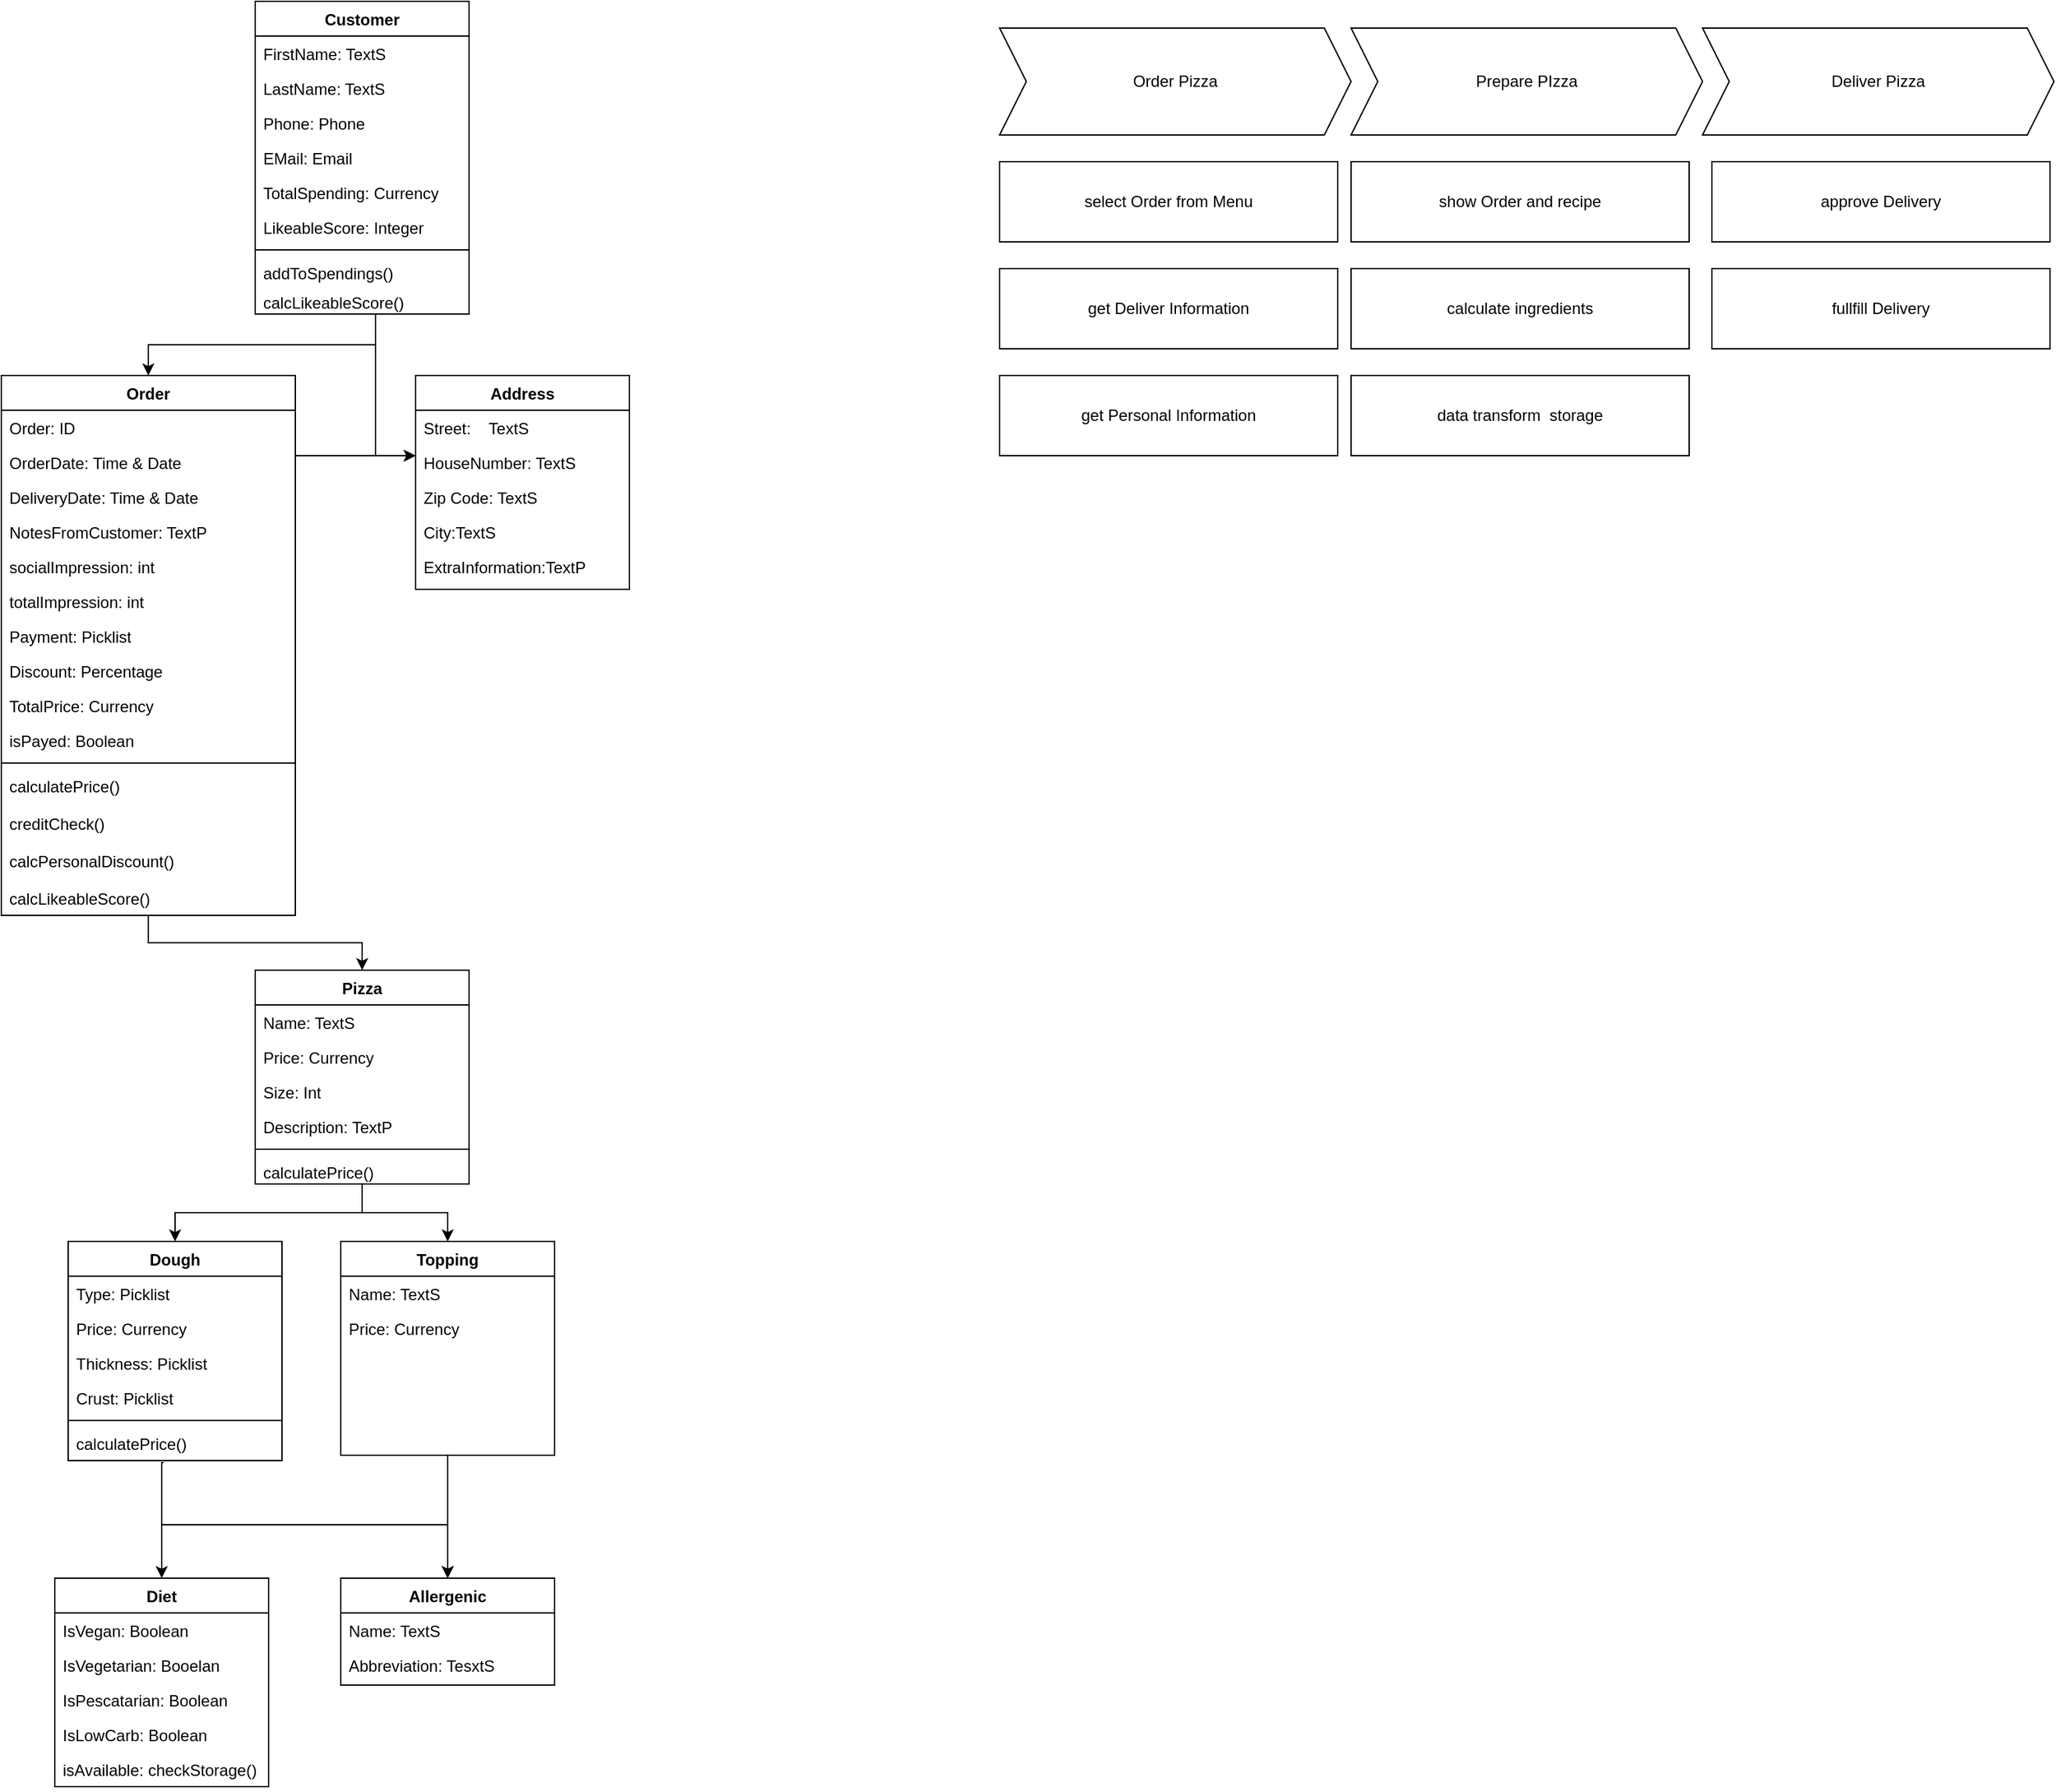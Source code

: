 <mxfile version="24.0.7" type="github">
  <diagram id="C5RBs43oDa-KdzZeNtuy" name="Page-1">
    <mxGraphModel dx="1687" dy="2056" grid="1" gridSize="10" guides="1" tooltips="1" connect="1" arrows="1" fold="1" page="1" pageScale="1" pageWidth="827" pageHeight="1169" math="0" shadow="0">
      <root>
        <mxCell id="WIyWlLk6GJQsqaUBKTNV-0" />
        <mxCell id="WIyWlLk6GJQsqaUBKTNV-1" parent="WIyWlLk6GJQsqaUBKTNV-0" />
        <mxCell id="6ZC3iXz7J65TuptxEySc-79" style="edgeStyle=orthogonalEdgeStyle;rounded=0;orthogonalLoop=1;jettySize=auto;html=1;" parent="WIyWlLk6GJQsqaUBKTNV-1" source="6ZC3iXz7J65TuptxEySc-99" target="6ZC3iXz7J65TuptxEySc-61" edge="1">
          <mxGeometry relative="1" as="geometry">
            <mxPoint x="360.043" y="90.0" as="sourcePoint" />
            <Array as="points">
              <mxPoint x="360" y="37" />
              <mxPoint x="190" y="37" />
            </Array>
          </mxGeometry>
        </mxCell>
        <mxCell id="zkfFHV4jXpPFQw0GAbJ--17" value="Address" style="swimlane;fontStyle=1;align=center;verticalAlign=top;childLayout=stackLayout;horizontal=1;startSize=26;horizontalStack=0;resizeParent=1;resizeLast=0;collapsible=1;marginBottom=0;rounded=0;shadow=0;strokeWidth=1;" parent="WIyWlLk6GJQsqaUBKTNV-1" vertex="1">
          <mxGeometry x="390" y="60" width="160" height="160" as="geometry">
            <mxRectangle x="550" y="140" width="160" height="26" as="alternateBounds" />
          </mxGeometry>
        </mxCell>
        <mxCell id="zkfFHV4jXpPFQw0GAbJ--18" value="Street:    TextS" style="text;align=left;verticalAlign=top;spacingLeft=4;spacingRight=4;overflow=hidden;rotatable=0;points=[[0,0.5],[1,0.5]];portConstraint=eastwest;" parent="zkfFHV4jXpPFQw0GAbJ--17" vertex="1">
          <mxGeometry y="26" width="160" height="26" as="geometry" />
        </mxCell>
        <mxCell id="zkfFHV4jXpPFQw0GAbJ--19" value="HouseNumber: TextS" style="text;align=left;verticalAlign=top;spacingLeft=4;spacingRight=4;overflow=hidden;rotatable=0;points=[[0,0.5],[1,0.5]];portConstraint=eastwest;rounded=0;shadow=0;html=0;" parent="zkfFHV4jXpPFQw0GAbJ--17" vertex="1">
          <mxGeometry y="52" width="160" height="26" as="geometry" />
        </mxCell>
        <mxCell id="zkfFHV4jXpPFQw0GAbJ--20" value="Zip Code: TextS" style="text;align=left;verticalAlign=top;spacingLeft=4;spacingRight=4;overflow=hidden;rotatable=0;points=[[0,0.5],[1,0.5]];portConstraint=eastwest;rounded=0;shadow=0;html=0;" parent="zkfFHV4jXpPFQw0GAbJ--17" vertex="1">
          <mxGeometry y="78" width="160" height="26" as="geometry" />
        </mxCell>
        <mxCell id="zkfFHV4jXpPFQw0GAbJ--21" value="City:TextS" style="text;align=left;verticalAlign=top;spacingLeft=4;spacingRight=4;overflow=hidden;rotatable=0;points=[[0,0.5],[1,0.5]];portConstraint=eastwest;rounded=0;shadow=0;html=0;" parent="zkfFHV4jXpPFQw0GAbJ--17" vertex="1">
          <mxGeometry y="104" width="160" height="26" as="geometry" />
        </mxCell>
        <mxCell id="6ZC3iXz7J65TuptxEySc-9" value="ExtraInformation:TextP" style="text;align=left;verticalAlign=top;spacingLeft=4;spacingRight=4;overflow=hidden;rotatable=0;points=[[0,0.5],[1,0.5]];portConstraint=eastwest;" parent="zkfFHV4jXpPFQw0GAbJ--17" vertex="1">
          <mxGeometry y="130" width="160" height="26" as="geometry" />
        </mxCell>
        <mxCell id="zkfFHV4jXpPFQw0GAbJ--26" value="" style="endArrow=open;shadow=0;strokeWidth=1;rounded=0;curved=0;endFill=1;edgeStyle=elbowEdgeStyle;elbow=vertical;" parent="WIyWlLk6GJQsqaUBKTNV-1" source="6ZC3iXz7J65TuptxEySc-99" target="zkfFHV4jXpPFQw0GAbJ--17" edge="1">
          <mxGeometry x="0.5" y="41" relative="1" as="geometry">
            <mxPoint x="360" y="90.0" as="sourcePoint" />
            <mxPoint x="600" y="-68" as="targetPoint" />
            <mxPoint x="-40" y="32" as="offset" />
            <Array as="points">
              <mxPoint x="360" y="120" />
            </Array>
          </mxGeometry>
        </mxCell>
        <mxCell id="6ZC3iXz7J65TuptxEySc-56" value="" style="edgeStyle=orthogonalEdgeStyle;rounded=0;orthogonalLoop=1;jettySize=auto;html=1;entryX=0.5;entryY=0;entryDx=0;entryDy=0;" parent="WIyWlLk6GJQsqaUBKTNV-1" source="6ZC3iXz7J65TuptxEySc-11" target="6ZC3iXz7J65TuptxEySc-50" edge="1">
          <mxGeometry relative="1" as="geometry" />
        </mxCell>
        <mxCell id="6ZC3iXz7J65TuptxEySc-77" style="edgeStyle=orthogonalEdgeStyle;rounded=0;orthogonalLoop=1;jettySize=auto;html=1;entryX=0.5;entryY=0;entryDx=0;entryDy=0;" parent="WIyWlLk6GJQsqaUBKTNV-1" source="6ZC3iXz7J65TuptxEySc-11" target="6ZC3iXz7J65TuptxEySc-70" edge="1">
          <mxGeometry relative="1" as="geometry">
            <Array as="points">
              <mxPoint x="414" y="920" />
              <mxPoint x="200" y="920" />
            </Array>
          </mxGeometry>
        </mxCell>
        <mxCell id="6ZC3iXz7J65TuptxEySc-11" value="Topping" style="swimlane;fontStyle=1;align=center;verticalAlign=top;childLayout=stackLayout;horizontal=1;startSize=26;horizontalStack=0;resizeParent=1;resizeLast=0;collapsible=1;marginBottom=0;rounded=0;shadow=0;strokeWidth=1;" parent="WIyWlLk6GJQsqaUBKTNV-1" vertex="1">
          <mxGeometry x="334" y="708" width="160" height="160" as="geometry">
            <mxRectangle x="230" y="140" width="160" height="26" as="alternateBounds" />
          </mxGeometry>
        </mxCell>
        <mxCell id="6ZC3iXz7J65TuptxEySc-12" value="Name: TextS" style="text;align=left;verticalAlign=top;spacingLeft=4;spacingRight=4;overflow=hidden;rotatable=0;points=[[0,0.5],[1,0.5]];portConstraint=eastwest;" parent="6ZC3iXz7J65TuptxEySc-11" vertex="1">
          <mxGeometry y="26" width="160" height="26" as="geometry" />
        </mxCell>
        <mxCell id="6ZC3iXz7J65TuptxEySc-91" value="Price: Currency" style="text;align=left;verticalAlign=top;spacingLeft=4;spacingRight=4;overflow=hidden;rotatable=0;points=[[0,0.5],[1,0.5]];portConstraint=eastwest;" parent="6ZC3iXz7J65TuptxEySc-11" vertex="1">
          <mxGeometry y="52" width="160" height="26" as="geometry" />
        </mxCell>
        <mxCell id="6ZC3iXz7J65TuptxEySc-60" value="" style="edgeStyle=orthogonalEdgeStyle;rounded=0;orthogonalLoop=1;jettySize=auto;html=1;entryX=0.5;entryY=0;entryDx=0;entryDy=0;exitX=0.446;exitY=1.058;exitDx=0;exitDy=0;exitPerimeter=0;" parent="WIyWlLk6GJQsqaUBKTNV-1" source="6ZC3iXz7J65TuptxEySc-28" target="6ZC3iXz7J65TuptxEySc-50" edge="1">
          <mxGeometry relative="1" as="geometry">
            <mxPoint x="210" y="1004" as="targetPoint" />
            <Array as="points">
              <mxPoint x="200" y="874" />
              <mxPoint x="200" y="920" />
              <mxPoint x="414" y="920" />
            </Array>
          </mxGeometry>
        </mxCell>
        <mxCell id="6ZC3iXz7J65TuptxEySc-25" value="Dough" style="swimlane;fontStyle=1;align=center;verticalAlign=top;childLayout=stackLayout;horizontal=1;startSize=26;horizontalStack=0;resizeParent=1;resizeParentMax=0;resizeLast=0;collapsible=1;marginBottom=0;whiteSpace=wrap;html=1;" parent="WIyWlLk6GJQsqaUBKTNV-1" vertex="1">
          <mxGeometry x="130" y="708" width="160" height="164" as="geometry" />
        </mxCell>
        <mxCell id="6ZC3iXz7J65TuptxEySc-26" value="Type: Picklist" style="text;strokeColor=none;fillColor=none;align=left;verticalAlign=top;spacingLeft=4;spacingRight=4;overflow=hidden;rotatable=0;points=[[0,0.5],[1,0.5]];portConstraint=eastwest;whiteSpace=wrap;html=1;" parent="6ZC3iXz7J65TuptxEySc-25" vertex="1">
          <mxGeometry y="26" width="160" height="26" as="geometry" />
        </mxCell>
        <mxCell id="6ZC3iXz7J65TuptxEySc-30" value="Price: Currency" style="text;strokeColor=none;fillColor=none;align=left;verticalAlign=top;spacingLeft=4;spacingRight=4;overflow=hidden;rotatable=0;points=[[0,0.5],[1,0.5]];portConstraint=eastwest;whiteSpace=wrap;html=1;" parent="6ZC3iXz7J65TuptxEySc-25" vertex="1">
          <mxGeometry y="52" width="160" height="26" as="geometry" />
        </mxCell>
        <mxCell id="6ZC3iXz7J65TuptxEySc-31" value="Thickness: Picklist" style="text;strokeColor=none;fillColor=none;align=left;verticalAlign=top;spacingLeft=4;spacingRight=4;overflow=hidden;rotatable=0;points=[[0,0.5],[1,0.5]];portConstraint=eastwest;whiteSpace=wrap;html=1;" parent="6ZC3iXz7J65TuptxEySc-25" vertex="1">
          <mxGeometry y="78" width="160" height="26" as="geometry" />
        </mxCell>
        <mxCell id="6ZC3iXz7J65TuptxEySc-32" value="Crust: Picklist" style="text;strokeColor=none;fillColor=none;align=left;verticalAlign=top;spacingLeft=4;spacingRight=4;overflow=hidden;rotatable=0;points=[[0,0.5],[1,0.5]];portConstraint=eastwest;whiteSpace=wrap;html=1;" parent="6ZC3iXz7J65TuptxEySc-25" vertex="1">
          <mxGeometry y="104" width="160" height="26" as="geometry" />
        </mxCell>
        <mxCell id="6ZC3iXz7J65TuptxEySc-27" value="" style="line;strokeWidth=1;fillColor=none;align=left;verticalAlign=middle;spacingTop=-1;spacingLeft=3;spacingRight=3;rotatable=0;labelPosition=right;points=[];portConstraint=eastwest;strokeColor=inherit;" parent="6ZC3iXz7J65TuptxEySc-25" vertex="1">
          <mxGeometry y="130" width="160" height="8" as="geometry" />
        </mxCell>
        <mxCell id="6ZC3iXz7J65TuptxEySc-28" value="calculatePrice()" style="text;strokeColor=none;fillColor=none;align=left;verticalAlign=top;spacingLeft=4;spacingRight=4;overflow=hidden;rotatable=0;points=[[0,0.5],[1,0.5]];portConstraint=eastwest;whiteSpace=wrap;html=1;" parent="6ZC3iXz7J65TuptxEySc-25" vertex="1">
          <mxGeometry y="138" width="160" height="26" as="geometry" />
        </mxCell>
        <mxCell id="6ZC3iXz7J65TuptxEySc-45" value="" style="edgeStyle=orthogonalEdgeStyle;rounded=0;orthogonalLoop=1;jettySize=auto;html=1;entryX=0.5;entryY=0;entryDx=0;entryDy=0;" parent="WIyWlLk6GJQsqaUBKTNV-1" source="6ZC3iXz7J65TuptxEySc-37" target="6ZC3iXz7J65TuptxEySc-11" edge="1">
          <mxGeometry relative="1" as="geometry" />
        </mxCell>
        <mxCell id="6ZC3iXz7J65TuptxEySc-49" value="" style="edgeStyle=orthogonalEdgeStyle;rounded=0;orthogonalLoop=1;jettySize=auto;html=1;" parent="WIyWlLk6GJQsqaUBKTNV-1" source="6ZC3iXz7J65TuptxEySc-37" target="6ZC3iXz7J65TuptxEySc-25" edge="1">
          <mxGeometry relative="1" as="geometry">
            <mxPoint x="160" y="560" as="targetPoint" />
          </mxGeometry>
        </mxCell>
        <mxCell id="6ZC3iXz7J65TuptxEySc-37" value="Pizza" style="swimlane;fontStyle=1;align=center;verticalAlign=top;childLayout=stackLayout;horizontal=1;startSize=26;horizontalStack=0;resizeParent=1;resizeParentMax=0;resizeLast=0;collapsible=1;marginBottom=0;whiteSpace=wrap;html=1;" parent="WIyWlLk6GJQsqaUBKTNV-1" vertex="1">
          <mxGeometry x="270" y="505" width="160" height="160" as="geometry" />
        </mxCell>
        <mxCell id="6ZC3iXz7J65TuptxEySc-38" value="Name: TextS" style="text;strokeColor=none;fillColor=none;align=left;verticalAlign=top;spacingLeft=4;spacingRight=4;overflow=hidden;rotatable=0;points=[[0,0.5],[1,0.5]];portConstraint=eastwest;whiteSpace=wrap;html=1;" parent="6ZC3iXz7J65TuptxEySc-37" vertex="1">
          <mxGeometry y="26" width="160" height="26" as="geometry" />
        </mxCell>
        <mxCell id="6ZC3iXz7J65TuptxEySc-39" value="Price: Currency" style="text;strokeColor=none;fillColor=none;align=left;verticalAlign=top;spacingLeft=4;spacingRight=4;overflow=hidden;rotatable=0;points=[[0,0.5],[1,0.5]];portConstraint=eastwest;whiteSpace=wrap;html=1;" parent="6ZC3iXz7J65TuptxEySc-37" vertex="1">
          <mxGeometry y="52" width="160" height="26" as="geometry" />
        </mxCell>
        <mxCell id="6ZC3iXz7J65TuptxEySc-40" value="Size: Int" style="text;strokeColor=none;fillColor=none;align=left;verticalAlign=top;spacingLeft=4;spacingRight=4;overflow=hidden;rotatable=0;points=[[0,0.5],[1,0.5]];portConstraint=eastwest;whiteSpace=wrap;html=1;" parent="6ZC3iXz7J65TuptxEySc-37" vertex="1">
          <mxGeometry y="78" width="160" height="26" as="geometry" />
        </mxCell>
        <mxCell id="6ZC3iXz7J65TuptxEySc-41" value="Description: TextP" style="text;strokeColor=none;fillColor=none;align=left;verticalAlign=top;spacingLeft=4;spacingRight=4;overflow=hidden;rotatable=0;points=[[0,0.5],[1,0.5]];portConstraint=eastwest;whiteSpace=wrap;html=1;" parent="6ZC3iXz7J65TuptxEySc-37" vertex="1">
          <mxGeometry y="104" width="160" height="26" as="geometry" />
        </mxCell>
        <mxCell id="6ZC3iXz7J65TuptxEySc-42" value="" style="line;strokeWidth=1;fillColor=none;align=left;verticalAlign=middle;spacingTop=-1;spacingLeft=3;spacingRight=3;rotatable=0;labelPosition=right;points=[];portConstraint=eastwest;strokeColor=inherit;" parent="6ZC3iXz7J65TuptxEySc-37" vertex="1">
          <mxGeometry y="130" width="160" height="8" as="geometry" />
        </mxCell>
        <mxCell id="6ZC3iXz7J65TuptxEySc-43" value="calculatePrice()" style="text;strokeColor=none;fillColor=none;align=left;verticalAlign=top;spacingLeft=4;spacingRight=4;overflow=hidden;rotatable=0;points=[[0,0.5],[1,0.5]];portConstraint=eastwest;whiteSpace=wrap;html=1;" parent="6ZC3iXz7J65TuptxEySc-37" vertex="1">
          <mxGeometry y="138" width="160" height="22" as="geometry" />
        </mxCell>
        <mxCell id="6ZC3iXz7J65TuptxEySc-50" value="Allergenic" style="swimlane;fontStyle=1;align=center;verticalAlign=top;childLayout=stackLayout;horizontal=1;startSize=26;horizontalStack=0;resizeParent=1;resizeLast=0;collapsible=1;marginBottom=0;rounded=0;shadow=0;strokeWidth=1;" parent="WIyWlLk6GJQsqaUBKTNV-1" vertex="1">
          <mxGeometry x="334" y="960" width="160" height="80" as="geometry">
            <mxRectangle x="230" y="140" width="160" height="26" as="alternateBounds" />
          </mxGeometry>
        </mxCell>
        <mxCell id="6ZC3iXz7J65TuptxEySc-51" value="Name: TextS" style="text;align=left;verticalAlign=top;spacingLeft=4;spacingRight=4;overflow=hidden;rotatable=0;points=[[0,0.5],[1,0.5]];portConstraint=eastwest;" parent="6ZC3iXz7J65TuptxEySc-50" vertex="1">
          <mxGeometry y="26" width="160" height="26" as="geometry" />
        </mxCell>
        <mxCell id="6ZC3iXz7J65TuptxEySc-52" value="Abbreviation: TesxtS" style="text;align=left;verticalAlign=top;spacingLeft=4;spacingRight=4;overflow=hidden;rotatable=0;points=[[0,0.5],[1,0.5]];portConstraint=eastwest;rounded=0;shadow=0;html=0;" parent="6ZC3iXz7J65TuptxEySc-50" vertex="1">
          <mxGeometry y="52" width="160" height="26" as="geometry" />
        </mxCell>
        <mxCell id="6ZC3iXz7J65TuptxEySc-86" style="edgeStyle=orthogonalEdgeStyle;rounded=0;orthogonalLoop=1;jettySize=auto;html=1;" parent="WIyWlLk6GJQsqaUBKTNV-1" source="6ZC3iXz7J65TuptxEySc-61" target="6ZC3iXz7J65TuptxEySc-37" edge="1">
          <mxGeometry relative="1" as="geometry" />
        </mxCell>
        <mxCell id="6ZC3iXz7J65TuptxEySc-61" value="Order" style="swimlane;fontStyle=1;align=center;verticalAlign=top;childLayout=stackLayout;horizontal=1;startSize=26;horizontalStack=0;resizeParent=1;resizeParentMax=0;resizeLast=0;collapsible=1;marginBottom=0;whiteSpace=wrap;html=1;" parent="WIyWlLk6GJQsqaUBKTNV-1" vertex="1">
          <mxGeometry x="80" y="60" width="220" height="404" as="geometry" />
        </mxCell>
        <mxCell id="6ZC3iXz7J65TuptxEySc-62" value="Order: ID" style="text;strokeColor=none;fillColor=none;align=left;verticalAlign=top;spacingLeft=4;spacingRight=4;overflow=hidden;rotatable=0;points=[[0,0.5],[1,0.5]];portConstraint=eastwest;whiteSpace=wrap;html=1;" parent="6ZC3iXz7J65TuptxEySc-61" vertex="1">
          <mxGeometry y="26" width="220" height="26" as="geometry" />
        </mxCell>
        <mxCell id="6ZC3iXz7J65TuptxEySc-82" value="OrderDate: Time &amp;amp; Date" style="text;strokeColor=none;fillColor=none;align=left;verticalAlign=top;spacingLeft=4;spacingRight=4;overflow=hidden;rotatable=0;points=[[0,0.5],[1,0.5]];portConstraint=eastwest;whiteSpace=wrap;html=1;" parent="6ZC3iXz7J65TuptxEySc-61" vertex="1">
          <mxGeometry y="52" width="220" height="26" as="geometry" />
        </mxCell>
        <mxCell id="6ZC3iXz7J65TuptxEySc-81" value="DeliveryDate: Time &amp;amp; Date" style="text;strokeColor=none;fillColor=none;align=left;verticalAlign=top;spacingLeft=4;spacingRight=4;overflow=hidden;rotatable=0;points=[[0,0.5],[1,0.5]];portConstraint=eastwest;whiteSpace=wrap;html=1;" parent="6ZC3iXz7J65TuptxEySc-61" vertex="1">
          <mxGeometry y="78" width="220" height="26" as="geometry" />
        </mxCell>
        <mxCell id="6ZC3iXz7J65TuptxEySc-65" value="NotesFromCustomer: TextP" style="text;strokeColor=none;fillColor=none;align=left;verticalAlign=top;spacingLeft=4;spacingRight=4;overflow=hidden;rotatable=0;points=[[0,0.5],[1,0.5]];portConstraint=eastwest;whiteSpace=wrap;html=1;" parent="6ZC3iXz7J65TuptxEySc-61" vertex="1">
          <mxGeometry y="104" width="220" height="26" as="geometry" />
        </mxCell>
        <mxCell id="RTQwbssNGG_MKnJPiKMk-24" value="socialImpression: int" style="text;strokeColor=none;fillColor=none;align=left;verticalAlign=top;spacingLeft=4;spacingRight=4;overflow=hidden;rotatable=0;points=[[0,0.5],[1,0.5]];portConstraint=eastwest;whiteSpace=wrap;html=1;" vertex="1" parent="6ZC3iXz7J65TuptxEySc-61">
          <mxGeometry y="130" width="220" height="26" as="geometry" />
        </mxCell>
        <mxCell id="RTQwbssNGG_MKnJPiKMk-25" value="totalImpression: int" style="text;strokeColor=none;fillColor=none;align=left;verticalAlign=top;spacingLeft=4;spacingRight=4;overflow=hidden;rotatable=0;points=[[0,0.5],[1,0.5]];portConstraint=eastwest;whiteSpace=wrap;html=1;" vertex="1" parent="6ZC3iXz7J65TuptxEySc-61">
          <mxGeometry y="156" width="220" height="26" as="geometry" />
        </mxCell>
        <mxCell id="6ZC3iXz7J65TuptxEySc-83" value="Payment: Picklist" style="text;strokeColor=none;fillColor=none;align=left;verticalAlign=top;spacingLeft=4;spacingRight=4;overflow=hidden;rotatable=0;points=[[0,0.5],[1,0.5]];portConstraint=eastwest;whiteSpace=wrap;html=1;" parent="6ZC3iXz7J65TuptxEySc-61" vertex="1">
          <mxGeometry y="182" width="220" height="26" as="geometry" />
        </mxCell>
        <mxCell id="6ZC3iXz7J65TuptxEySc-85" value="Discount: Percentage" style="text;strokeColor=none;fillColor=none;align=left;verticalAlign=top;spacingLeft=4;spacingRight=4;overflow=hidden;rotatable=0;points=[[0,0.5],[1,0.5]];portConstraint=eastwest;whiteSpace=wrap;html=1;" parent="6ZC3iXz7J65TuptxEySc-61" vertex="1">
          <mxGeometry y="208" width="220" height="26" as="geometry" />
        </mxCell>
        <mxCell id="6ZC3iXz7J65TuptxEySc-63" value="TotalPrice: Currency" style="text;strokeColor=none;fillColor=none;align=left;verticalAlign=top;spacingLeft=4;spacingRight=4;overflow=hidden;rotatable=0;points=[[0,0.5],[1,0.5]];portConstraint=eastwest;whiteSpace=wrap;html=1;" parent="6ZC3iXz7J65TuptxEySc-61" vertex="1">
          <mxGeometry y="234" width="220" height="26" as="geometry" />
        </mxCell>
        <mxCell id="6ZC3iXz7J65TuptxEySc-84" value="isPayed: Boolean" style="text;strokeColor=none;fillColor=none;align=left;verticalAlign=top;spacingLeft=4;spacingRight=4;overflow=hidden;rotatable=0;points=[[0,0.5],[1,0.5]];portConstraint=eastwest;whiteSpace=wrap;html=1;" parent="6ZC3iXz7J65TuptxEySc-61" vertex="1">
          <mxGeometry y="260" width="220" height="26" as="geometry" />
        </mxCell>
        <mxCell id="6ZC3iXz7J65TuptxEySc-66" value="" style="line;strokeWidth=1;fillColor=none;align=left;verticalAlign=middle;spacingTop=-1;spacingLeft=3;spacingRight=3;rotatable=0;labelPosition=right;points=[];portConstraint=eastwest;strokeColor=inherit;" parent="6ZC3iXz7J65TuptxEySc-61" vertex="1">
          <mxGeometry y="286" width="220" height="8" as="geometry" />
        </mxCell>
        <mxCell id="6ZC3iXz7J65TuptxEySc-67" value="calculatePrice()" style="text;strokeColor=none;fillColor=none;align=left;verticalAlign=top;spacingLeft=4;spacingRight=4;overflow=hidden;rotatable=0;points=[[0,0.5],[1,0.5]];portConstraint=eastwest;whiteSpace=wrap;html=1;" parent="6ZC3iXz7J65TuptxEySc-61" vertex="1">
          <mxGeometry y="294" width="220" height="28" as="geometry" />
        </mxCell>
        <mxCell id="6ZC3iXz7J65TuptxEySc-88" value="creditCheck()" style="text;strokeColor=none;fillColor=none;align=left;verticalAlign=top;spacingLeft=4;spacingRight=4;overflow=hidden;rotatable=0;points=[[0,0.5],[1,0.5]];portConstraint=eastwest;whiteSpace=wrap;html=1;" parent="6ZC3iXz7J65TuptxEySc-61" vertex="1">
          <mxGeometry y="322" width="220" height="28" as="geometry" />
        </mxCell>
        <mxCell id="RTQwbssNGG_MKnJPiKMk-22" value="calcPersonalDiscount()" style="text;strokeColor=none;fillColor=none;align=left;verticalAlign=top;spacingLeft=4;spacingRight=4;overflow=hidden;rotatable=0;points=[[0,0.5],[1,0.5]];portConstraint=eastwest;whiteSpace=wrap;html=1;" vertex="1" parent="6ZC3iXz7J65TuptxEySc-61">
          <mxGeometry y="350" width="220" height="28" as="geometry" />
        </mxCell>
        <mxCell id="RTQwbssNGG_MKnJPiKMk-23" value="calcLikeableScore()" style="text;strokeColor=none;fillColor=none;align=left;verticalAlign=top;spacingLeft=4;spacingRight=4;overflow=hidden;rotatable=0;points=[[0,0.5],[1,0.5]];portConstraint=eastwest;whiteSpace=wrap;html=1;" vertex="1" parent="6ZC3iXz7J65TuptxEySc-61">
          <mxGeometry y="378" width="220" height="26" as="geometry" />
        </mxCell>
        <mxCell id="6ZC3iXz7J65TuptxEySc-70" value="Diet" style="swimlane;fontStyle=1;align=center;verticalAlign=top;childLayout=stackLayout;horizontal=1;startSize=26;horizontalStack=0;resizeParent=1;resizeLast=0;collapsible=1;marginBottom=0;rounded=0;shadow=0;strokeWidth=1;" parent="WIyWlLk6GJQsqaUBKTNV-1" vertex="1">
          <mxGeometry x="120" y="960" width="160" height="156" as="geometry">
            <mxRectangle x="230" y="140" width="160" height="26" as="alternateBounds" />
          </mxGeometry>
        </mxCell>
        <mxCell id="6ZC3iXz7J65TuptxEySc-73" value="IsVegan: Boolean" style="text;align=left;verticalAlign=top;spacingLeft=4;spacingRight=4;overflow=hidden;rotatable=0;points=[[0,0.5],[1,0.5]];portConstraint=eastwest;rounded=0;shadow=0;html=0;" parent="6ZC3iXz7J65TuptxEySc-70" vertex="1">
          <mxGeometry y="26" width="160" height="26" as="geometry" />
        </mxCell>
        <mxCell id="6ZC3iXz7J65TuptxEySc-74" value="IsVegetarian: Booelan" style="text;align=left;verticalAlign=top;spacingLeft=4;spacingRight=4;overflow=hidden;rotatable=0;points=[[0,0.5],[1,0.5]];portConstraint=eastwest;rounded=0;shadow=0;html=0;" parent="6ZC3iXz7J65TuptxEySc-70" vertex="1">
          <mxGeometry y="52" width="160" height="26" as="geometry" />
        </mxCell>
        <mxCell id="6ZC3iXz7J65TuptxEySc-75" value="IsPescatarian: Boolean" style="text;align=left;verticalAlign=top;spacingLeft=4;spacingRight=4;overflow=hidden;rotatable=0;points=[[0,0.5],[1,0.5]];portConstraint=eastwest;rounded=0;shadow=0;html=0;" parent="6ZC3iXz7J65TuptxEySc-70" vertex="1">
          <mxGeometry y="78" width="160" height="26" as="geometry" />
        </mxCell>
        <mxCell id="6ZC3iXz7J65TuptxEySc-76" value="IsLowCarb: Boolean" style="text;align=left;verticalAlign=top;spacingLeft=4;spacingRight=4;overflow=hidden;rotatable=0;points=[[0,0.5],[1,0.5]];portConstraint=eastwest;rounded=0;shadow=0;html=0;" parent="6ZC3iXz7J65TuptxEySc-70" vertex="1">
          <mxGeometry y="104" width="160" height="26" as="geometry" />
        </mxCell>
        <mxCell id="RTQwbssNGG_MKnJPiKMk-26" value="isAvailable: checkStorage()" style="text;align=left;verticalAlign=top;spacingLeft=4;spacingRight=4;overflow=hidden;rotatable=0;points=[[0,0.5],[1,0.5]];portConstraint=eastwest;rounded=0;shadow=0;html=0;" vertex="1" parent="6ZC3iXz7J65TuptxEySc-70">
          <mxGeometry y="130" width="160" height="26" as="geometry" />
        </mxCell>
        <mxCell id="6ZC3iXz7J65TuptxEySc-78" style="edgeStyle=orthogonalEdgeStyle;rounded=0;orthogonalLoop=1;jettySize=auto;html=1;" parent="WIyWlLk6GJQsqaUBKTNV-1" source="6ZC3iXz7J65TuptxEySc-61" target="zkfFHV4jXpPFQw0GAbJ--17" edge="1">
          <mxGeometry relative="1" as="geometry">
            <mxPoint x="440" y="291" as="sourcePoint" />
            <Array as="points">
              <mxPoint x="340" y="120" />
              <mxPoint x="340" y="120" />
            </Array>
          </mxGeometry>
        </mxCell>
        <mxCell id="6ZC3iXz7J65TuptxEySc-99" value="Customer" style="swimlane;fontStyle=1;align=center;verticalAlign=top;childLayout=stackLayout;horizontal=1;startSize=26;horizontalStack=0;resizeParent=1;resizeParentMax=0;resizeLast=0;collapsible=1;marginBottom=0;whiteSpace=wrap;html=1;" parent="WIyWlLk6GJQsqaUBKTNV-1" vertex="1">
          <mxGeometry x="270" y="-220" width="160" height="234" as="geometry" />
        </mxCell>
        <mxCell id="6ZC3iXz7J65TuptxEySc-100" value="FirstName: TextS" style="text;strokeColor=none;fillColor=none;align=left;verticalAlign=top;spacingLeft=4;spacingRight=4;overflow=hidden;rotatable=0;points=[[0,0.5],[1,0.5]];portConstraint=eastwest;whiteSpace=wrap;html=1;" parent="6ZC3iXz7J65TuptxEySc-99" vertex="1">
          <mxGeometry y="26" width="160" height="26" as="geometry" />
        </mxCell>
        <mxCell id="6ZC3iXz7J65TuptxEySc-101" value="LastName: TextS" style="text;strokeColor=none;fillColor=none;align=left;verticalAlign=top;spacingLeft=4;spacingRight=4;overflow=hidden;rotatable=0;points=[[0,0.5],[1,0.5]];portConstraint=eastwest;whiteSpace=wrap;html=1;" parent="6ZC3iXz7J65TuptxEySc-99" vertex="1">
          <mxGeometry y="52" width="160" height="26" as="geometry" />
        </mxCell>
        <mxCell id="6ZC3iXz7J65TuptxEySc-102" value="Phone: Phone" style="text;strokeColor=none;fillColor=none;align=left;verticalAlign=top;spacingLeft=4;spacingRight=4;overflow=hidden;rotatable=0;points=[[0,0.5],[1,0.5]];portConstraint=eastwest;whiteSpace=wrap;html=1;" parent="6ZC3iXz7J65TuptxEySc-99" vertex="1">
          <mxGeometry y="78" width="160" height="26" as="geometry" />
        </mxCell>
        <mxCell id="6ZC3iXz7J65TuptxEySc-103" value="EMail: Email" style="text;strokeColor=none;fillColor=none;align=left;verticalAlign=top;spacingLeft=4;spacingRight=4;overflow=hidden;rotatable=0;points=[[0,0.5],[1,0.5]];portConstraint=eastwest;whiteSpace=wrap;html=1;" parent="6ZC3iXz7J65TuptxEySc-99" vertex="1">
          <mxGeometry y="104" width="160" height="26" as="geometry" />
        </mxCell>
        <mxCell id="6ZC3iXz7J65TuptxEySc-106" value="TotalSpending: Currency" style="text;strokeColor=none;fillColor=none;align=left;verticalAlign=top;spacingLeft=4;spacingRight=4;overflow=hidden;rotatable=0;points=[[0,0.5],[1,0.5]];portConstraint=eastwest;whiteSpace=wrap;html=1;" parent="6ZC3iXz7J65TuptxEySc-99" vertex="1">
          <mxGeometry y="130" width="160" height="26" as="geometry" />
        </mxCell>
        <mxCell id="6ZC3iXz7J65TuptxEySc-107" value="LikeableScore: Integer" style="text;strokeColor=none;fillColor=none;align=left;verticalAlign=top;spacingLeft=4;spacingRight=4;overflow=hidden;rotatable=0;points=[[0,0.5],[1,0.5]];portConstraint=eastwest;whiteSpace=wrap;html=1;" parent="6ZC3iXz7J65TuptxEySc-99" vertex="1">
          <mxGeometry y="156" width="160" height="26" as="geometry" />
        </mxCell>
        <mxCell id="6ZC3iXz7J65TuptxEySc-104" value="" style="line;strokeWidth=1;fillColor=none;align=left;verticalAlign=middle;spacingTop=-1;spacingLeft=3;spacingRight=3;rotatable=0;labelPosition=right;points=[];portConstraint=eastwest;strokeColor=inherit;" parent="6ZC3iXz7J65TuptxEySc-99" vertex="1">
          <mxGeometry y="182" width="160" height="8" as="geometry" />
        </mxCell>
        <mxCell id="6ZC3iXz7J65TuptxEySc-105" value="addToSpendings()" style="text;strokeColor=none;fillColor=none;align=left;verticalAlign=top;spacingLeft=4;spacingRight=4;overflow=hidden;rotatable=0;points=[[0,0.5],[1,0.5]];portConstraint=eastwest;whiteSpace=wrap;html=1;" parent="6ZC3iXz7J65TuptxEySc-99" vertex="1">
          <mxGeometry y="190" width="160" height="22" as="geometry" />
        </mxCell>
        <mxCell id="6ZC3iXz7J65TuptxEySc-108" value="calcLikeableScore()" style="text;strokeColor=none;fillColor=none;align=left;verticalAlign=top;spacingLeft=4;spacingRight=4;overflow=hidden;rotatable=0;points=[[0,0.5],[1,0.5]];portConstraint=eastwest;whiteSpace=wrap;html=1;" parent="6ZC3iXz7J65TuptxEySc-99" vertex="1">
          <mxGeometry y="212" width="160" height="22" as="geometry" />
        </mxCell>
        <mxCell id="0gVZNiK2fj23V2r-DJvJ-0" value="Order Pizza" style="shape=step;perimeter=stepPerimeter;whiteSpace=wrap;html=1;fixedSize=1;" parent="WIyWlLk6GJQsqaUBKTNV-1" vertex="1">
          <mxGeometry x="827" y="-200" width="263" height="80" as="geometry" />
        </mxCell>
        <mxCell id="RTQwbssNGG_MKnJPiKMk-0" value="Prepare PIzza" style="shape=step;perimeter=stepPerimeter;whiteSpace=wrap;html=1;fixedSize=1;" vertex="1" parent="WIyWlLk6GJQsqaUBKTNV-1">
          <mxGeometry x="1090" y="-200" width="263" height="80" as="geometry" />
        </mxCell>
        <mxCell id="RTQwbssNGG_MKnJPiKMk-1" value="Deliver Pizza" style="shape=step;perimeter=stepPerimeter;whiteSpace=wrap;html=1;fixedSize=1;" vertex="1" parent="WIyWlLk6GJQsqaUBKTNV-1">
          <mxGeometry x="1353" y="-200" width="263" height="80" as="geometry" />
        </mxCell>
        <mxCell id="RTQwbssNGG_MKnJPiKMk-2" value="select Order from Menu" style="rounded=0;whiteSpace=wrap;html=1;" vertex="1" parent="WIyWlLk6GJQsqaUBKTNV-1">
          <mxGeometry x="827" y="-100" width="253" height="60" as="geometry" />
        </mxCell>
        <mxCell id="RTQwbssNGG_MKnJPiKMk-3" value="get Deliver Information" style="rounded=0;whiteSpace=wrap;html=1;" vertex="1" parent="WIyWlLk6GJQsqaUBKTNV-1">
          <mxGeometry x="827" y="-20" width="253" height="60" as="geometry" />
        </mxCell>
        <mxCell id="RTQwbssNGG_MKnJPiKMk-4" value="get Personal Information" style="rounded=0;whiteSpace=wrap;html=1;" vertex="1" parent="WIyWlLk6GJQsqaUBKTNV-1">
          <mxGeometry x="827" y="60" width="253" height="60" as="geometry" />
        </mxCell>
        <mxCell id="RTQwbssNGG_MKnJPiKMk-5" value="show Order and recipe" style="rounded=0;whiteSpace=wrap;html=1;" vertex="1" parent="WIyWlLk6GJQsqaUBKTNV-1">
          <mxGeometry x="1090" y="-100" width="253" height="60" as="geometry" />
        </mxCell>
        <mxCell id="RTQwbssNGG_MKnJPiKMk-6" value="calculate ingredients" style="rounded=0;whiteSpace=wrap;html=1;" vertex="1" parent="WIyWlLk6GJQsqaUBKTNV-1">
          <mxGeometry x="1090" y="-20" width="253" height="60" as="geometry" />
        </mxCell>
        <mxCell id="RTQwbssNGG_MKnJPiKMk-7" value="data transform&amp;nbsp; storage" style="rounded=0;whiteSpace=wrap;html=1;" vertex="1" parent="WIyWlLk6GJQsqaUBKTNV-1">
          <mxGeometry x="1090" y="60" width="253" height="60" as="geometry" />
        </mxCell>
        <mxCell id="RTQwbssNGG_MKnJPiKMk-8" value="approve Delivery" style="rounded=0;whiteSpace=wrap;html=1;" vertex="1" parent="WIyWlLk6GJQsqaUBKTNV-1">
          <mxGeometry x="1360" y="-100" width="253" height="60" as="geometry" />
        </mxCell>
        <mxCell id="RTQwbssNGG_MKnJPiKMk-9" value="fullfill Delivery" style="rounded=0;whiteSpace=wrap;html=1;" vertex="1" parent="WIyWlLk6GJQsqaUBKTNV-1">
          <mxGeometry x="1360" y="-20" width="253" height="60" as="geometry" />
        </mxCell>
      </root>
    </mxGraphModel>
  </diagram>
</mxfile>
